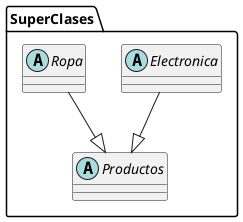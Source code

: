 @startuml
abstract class SuperClases.Electronica
abstract class SuperClases.Productos
abstract class SuperClases.Ropa
SuperClases.Electronica --|> SuperClases.Productos
SuperClases.Ropa --|> SuperClases.Productos
@enduml